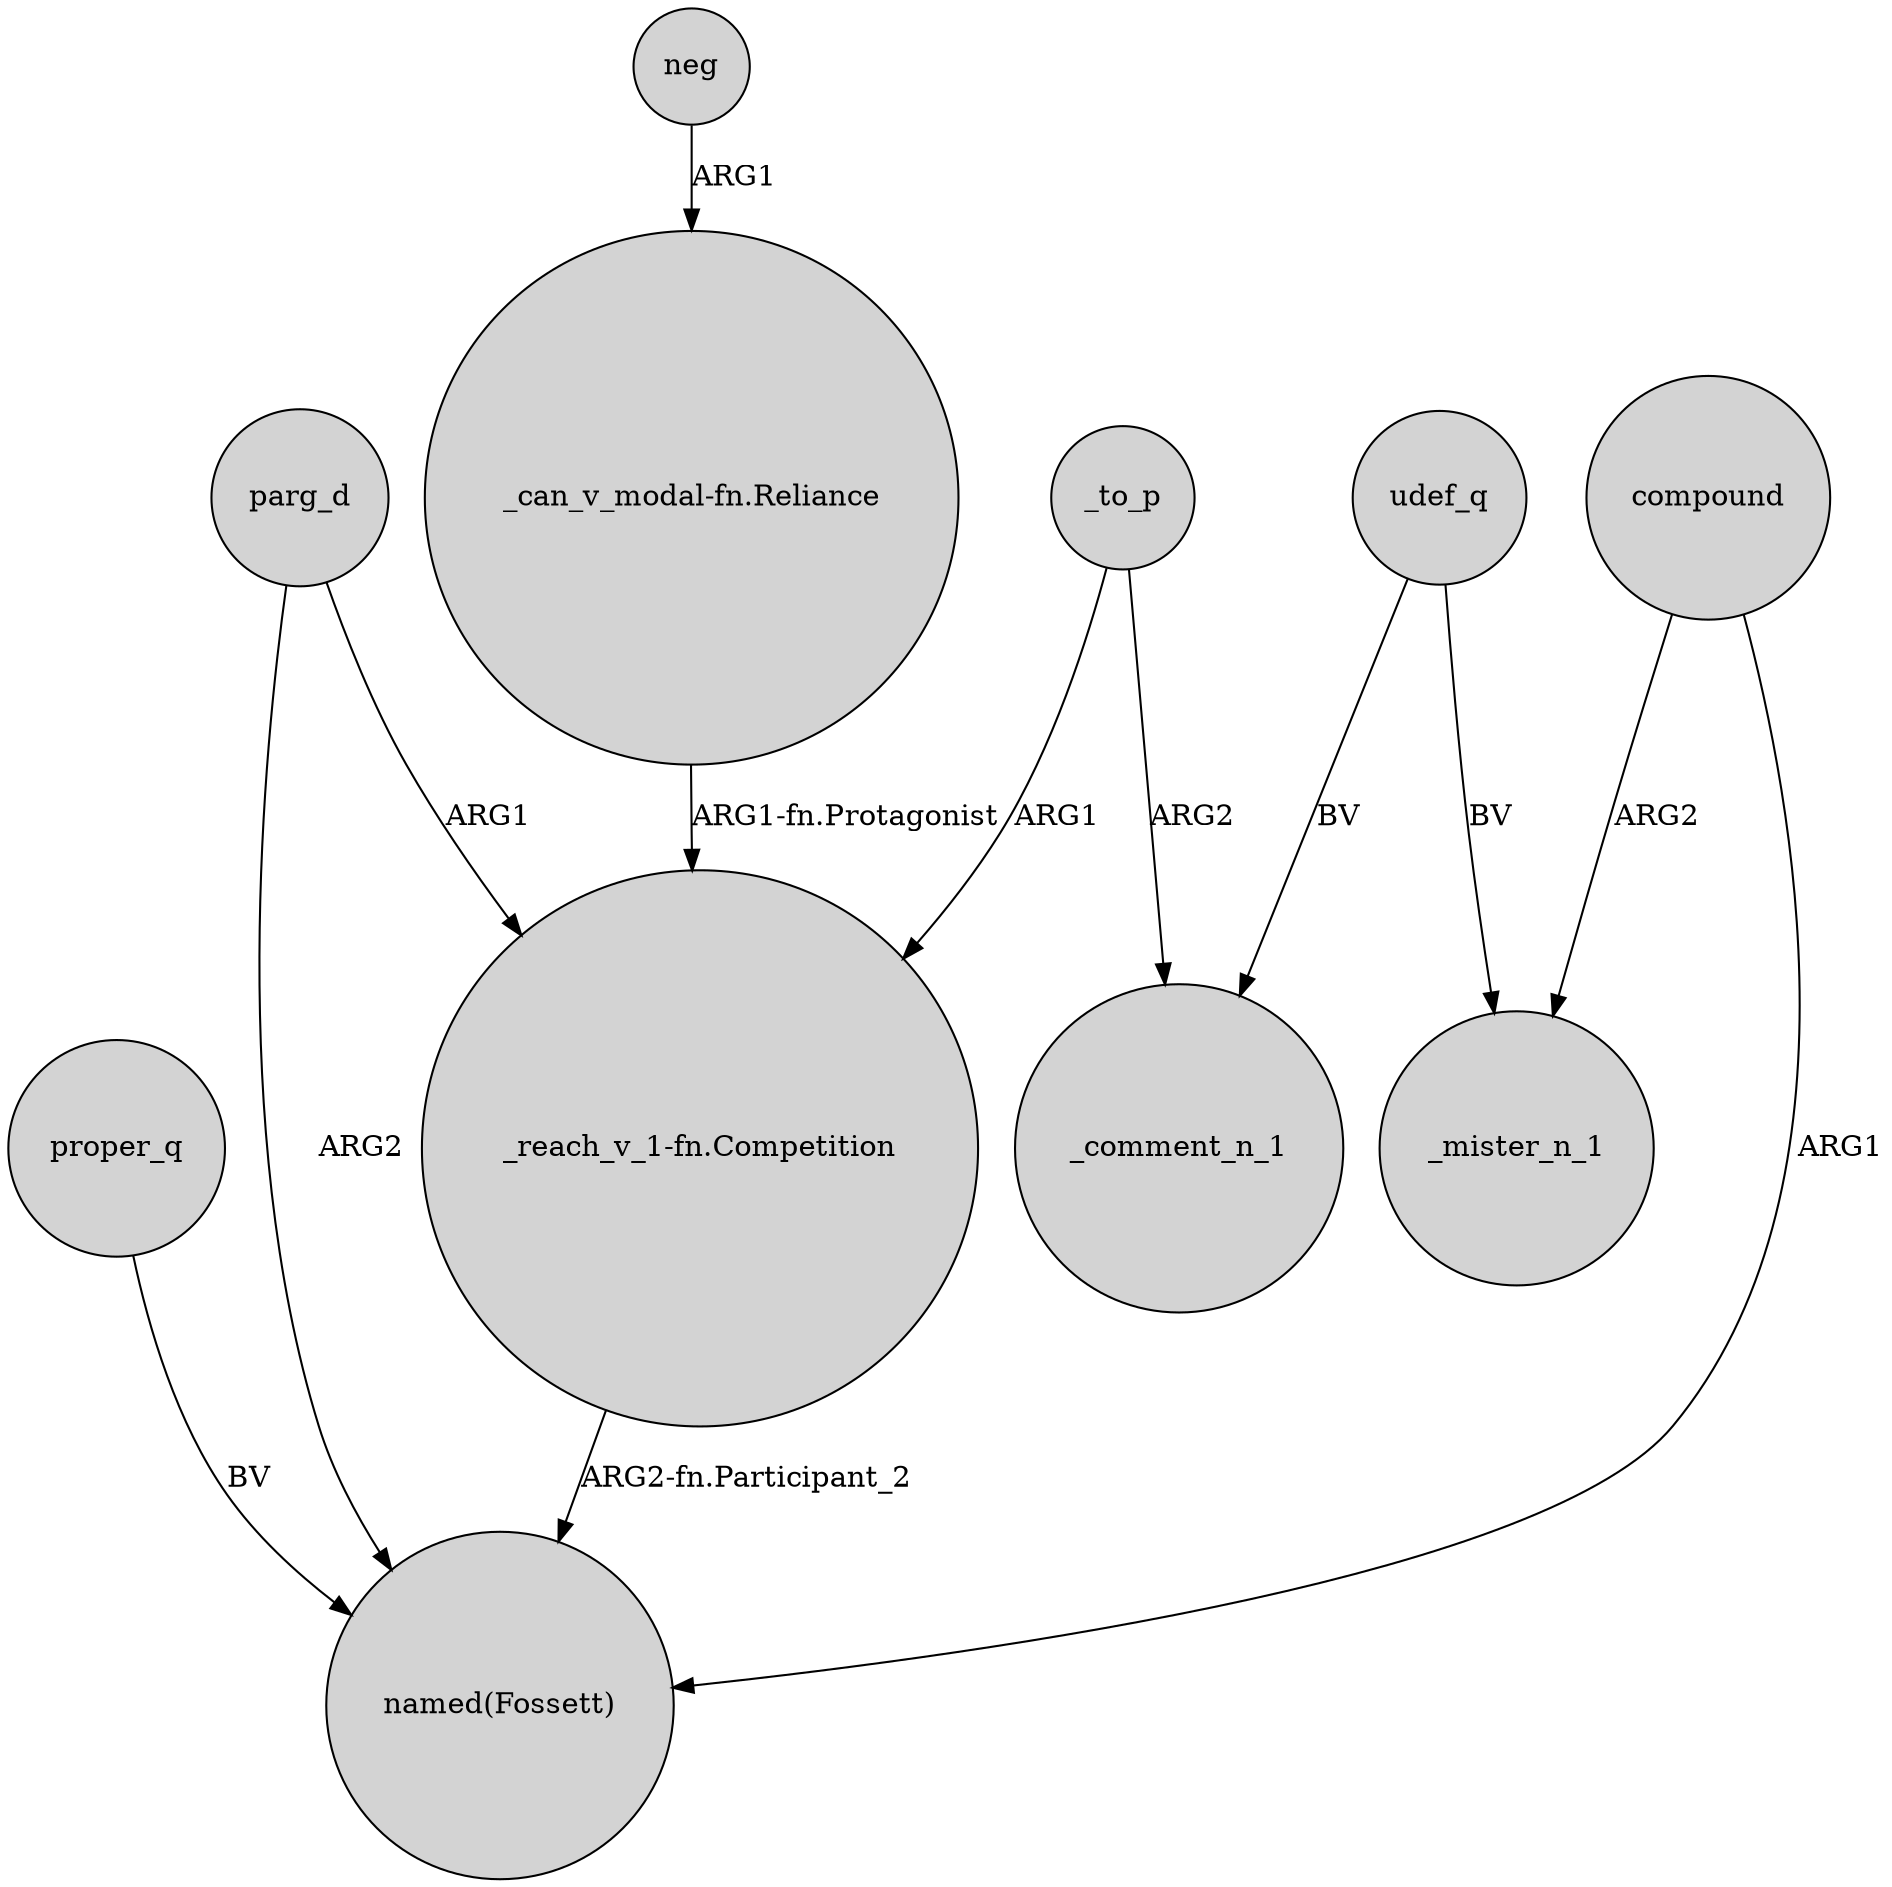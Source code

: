digraph {
	node [shape=circle style=filled]
	proper_q -> "named(Fossett)" [label=BV]
	"_reach_v_1-fn.Competition" -> "named(Fossett)" [label="ARG2-fn.Participant_2"]
	neg -> "_can_v_modal-fn.Reliance" [label=ARG1]
	compound -> "named(Fossett)" [label=ARG1]
	_to_p -> _comment_n_1 [label=ARG2]
	compound -> _mister_n_1 [label=ARG2]
	udef_q -> _comment_n_1 [label=BV]
	udef_q -> _mister_n_1 [label=BV]
	"_can_v_modal-fn.Reliance" -> "_reach_v_1-fn.Competition" [label="ARG1-fn.Protagonist"]
	_to_p -> "_reach_v_1-fn.Competition" [label=ARG1]
	parg_d -> "named(Fossett)" [label=ARG2]
	parg_d -> "_reach_v_1-fn.Competition" [label=ARG1]
}
